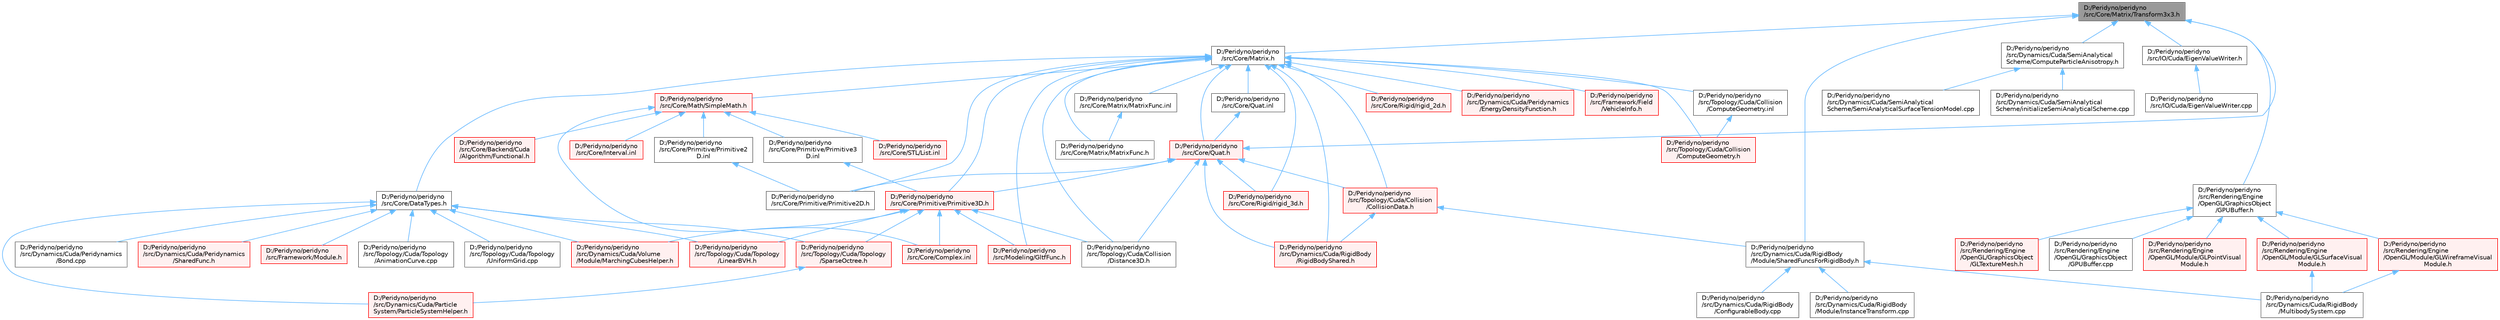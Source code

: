 digraph "D:/Peridyno/peridyno/src/Core/Matrix/Transform3x3.h"
{
 // LATEX_PDF_SIZE
  bgcolor="transparent";
  edge [fontname=Helvetica,fontsize=10,labelfontname=Helvetica,labelfontsize=10];
  node [fontname=Helvetica,fontsize=10,shape=box,height=0.2,width=0.4];
  Node1 [id="Node000001",label="D:/Peridyno/peridyno\l/src/Core/Matrix/Transform3x3.h",height=0.2,width=0.4,color="gray40", fillcolor="grey60", style="filled", fontcolor="black",tooltip=" "];
  Node1 -> Node2 [id="edge1_Node000001_Node000002",dir="back",color="steelblue1",style="solid",tooltip=" "];
  Node2 [id="Node000002",label="D:/Peridyno/peridyno\l/src/Core/Matrix.h",height=0.2,width=0.4,color="grey40", fillcolor="white", style="filled",URL="$_matrix_8h.html",tooltip=" "];
  Node2 -> Node3 [id="edge2_Node000002_Node000003",dir="back",color="steelblue1",style="solid",tooltip=" "];
  Node3 [id="Node000003",label="D:/Peridyno/peridyno\l/src/Core/DataTypes.h",height=0.2,width=0.4,color="grey40", fillcolor="white", style="filled",URL="$_data_types_8h.html",tooltip=" "];
  Node3 -> Node4 [id="edge3_Node000003_Node000004",dir="back",color="steelblue1",style="solid",tooltip=" "];
  Node4 [id="Node000004",label="D:/Peridyno/peridyno\l/src/Dynamics/Cuda/Particle\lSystem/ParticleSystemHelper.h",height=0.2,width=0.4,color="red", fillcolor="#FFF0F0", style="filled",URL="$_particle_system_helper_8h.html",tooltip=" "];
  Node3 -> Node6 [id="edge4_Node000003_Node000006",dir="back",color="steelblue1",style="solid",tooltip=" "];
  Node6 [id="Node000006",label="D:/Peridyno/peridyno\l/src/Dynamics/Cuda/Peridynamics\l/Bond.cpp",height=0.2,width=0.4,color="grey40", fillcolor="white", style="filled",URL="$_bond_8cpp.html",tooltip=" "];
  Node3 -> Node7 [id="edge5_Node000003_Node000007",dir="back",color="steelblue1",style="solid",tooltip=" "];
  Node7 [id="Node000007",label="D:/Peridyno/peridyno\l/src/Dynamics/Cuda/Peridynamics\l/SharedFunc.h",height=0.2,width=0.4,color="red", fillcolor="#FFF0F0", style="filled",URL="$_shared_func_8h.html",tooltip=" "];
  Node3 -> Node10 [id="edge6_Node000003_Node000010",dir="back",color="steelblue1",style="solid",tooltip=" "];
  Node10 [id="Node000010",label="D:/Peridyno/peridyno\l/src/Dynamics/Cuda/Volume\l/Module/MarchingCubesHelper.h",height=0.2,width=0.4,color="red", fillcolor="#FFF0F0", style="filled",URL="$_marching_cubes_helper_8h.html",tooltip=" "];
  Node3 -> Node18 [id="edge7_Node000003_Node000018",dir="back",color="steelblue1",style="solid",tooltip=" "];
  Node18 [id="Node000018",label="D:/Peridyno/peridyno\l/src/Framework/Module.h",height=0.2,width=0.4,color="red", fillcolor="#FFF0F0", style="filled",URL="$_module_8h.html",tooltip=" "];
  Node3 -> Node567 [id="edge8_Node000003_Node000567",dir="back",color="steelblue1",style="solid",tooltip=" "];
  Node567 [id="Node000567",label="D:/Peridyno/peridyno\l/src/Topology/Cuda/Topology\l/AnimationCurve.cpp",height=0.2,width=0.4,color="grey40", fillcolor="white", style="filled",URL="$_animation_curve_8cpp.html",tooltip=" "];
  Node3 -> Node568 [id="edge9_Node000003_Node000568",dir="back",color="steelblue1",style="solid",tooltip=" "];
  Node568 [id="Node000568",label="D:/Peridyno/peridyno\l/src/Topology/Cuda/Topology\l/LinearBVH.h",height=0.2,width=0.4,color="red", fillcolor="#FFF0F0", style="filled",URL="$_linear_b_v_h_8h.html",tooltip=" "];
  Node3 -> Node569 [id="edge10_Node000003_Node000569",dir="back",color="steelblue1",style="solid",tooltip=" "];
  Node569 [id="Node000569",label="D:/Peridyno/peridyno\l/src/Topology/Cuda/Topology\l/SparseOctree.h",height=0.2,width=0.4,color="red", fillcolor="#FFF0F0", style="filled",URL="$_sparse_octree_8h.html",tooltip=" "];
  Node569 -> Node4 [id="edge11_Node000569_Node000004",dir="back",color="steelblue1",style="solid",tooltip=" "];
  Node3 -> Node571 [id="edge12_Node000003_Node000571",dir="back",color="steelblue1",style="solid",tooltip=" "];
  Node571 [id="Node000571",label="D:/Peridyno/peridyno\l/src/Topology/Cuda/Topology\l/UniformGrid.cpp",height=0.2,width=0.4,color="grey40", fillcolor="white", style="filled",URL="$_cuda_2_topology_2_uniform_grid_8cpp.html",tooltip=" "];
  Node2 -> Node572 [id="edge13_Node000002_Node000572",dir="back",color="steelblue1",style="solid",tooltip=" "];
  Node572 [id="Node000572",label="D:/Peridyno/peridyno\l/src/Core/Math/SimpleMath.h",height=0.2,width=0.4,color="red", fillcolor="#FFF0F0", style="filled",URL="$_simple_math_8h.html",tooltip=" "];
  Node572 -> Node573 [id="edge14_Node000572_Node000573",dir="back",color="steelblue1",style="solid",tooltip=" "];
  Node573 [id="Node000573",label="D:/Peridyno/peridyno\l/src/Core/Backend/Cuda\l/Algorithm/Functional.h",height=0.2,width=0.4,color="red", fillcolor="#FFF0F0", style="filled",URL="$_functional_8h.html",tooltip=" "];
  Node572 -> Node576 [id="edge15_Node000572_Node000576",dir="back",color="steelblue1",style="solid",tooltip=" "];
  Node576 [id="Node000576",label="D:/Peridyno/peridyno\l/src/Core/Complex.inl",height=0.2,width=0.4,color="red", fillcolor="#FFF0F0", style="filled",URL="$_complex_8inl.html",tooltip=" "];
  Node572 -> Node580 [id="edge16_Node000572_Node000580",dir="back",color="steelblue1",style="solid",tooltip=" "];
  Node580 [id="Node000580",label="D:/Peridyno/peridyno\l/src/Core/Interval.inl",height=0.2,width=0.4,color="red", fillcolor="#FFF0F0", style="filled",URL="$_interval_8inl.html",tooltip=" "];
  Node572 -> Node582 [id="edge17_Node000572_Node000582",dir="back",color="steelblue1",style="solid",tooltip=" "];
  Node582 [id="Node000582",label="D:/Peridyno/peridyno\l/src/Core/Primitive/Primitive2\lD.inl",height=0.2,width=0.4,color="grey40", fillcolor="white", style="filled",URL="$_primitive2_d_8inl.html",tooltip=" "];
  Node582 -> Node583 [id="edge18_Node000582_Node000583",dir="back",color="steelblue1",style="solid",tooltip=" "];
  Node583 [id="Node000583",label="D:/Peridyno/peridyno\l/src/Core/Primitive/Primitive2D.h",height=0.2,width=0.4,color="grey40", fillcolor="white", style="filled",URL="$_primitive2_d_8h.html",tooltip=" "];
  Node572 -> Node584 [id="edge19_Node000572_Node000584",dir="back",color="steelblue1",style="solid",tooltip=" "];
  Node584 [id="Node000584",label="D:/Peridyno/peridyno\l/src/Core/Primitive/Primitive3\lD.inl",height=0.2,width=0.4,color="grey40", fillcolor="white", style="filled",URL="$_primitive3_d_8inl.html",tooltip=" "];
  Node584 -> Node585 [id="edge20_Node000584_Node000585",dir="back",color="steelblue1",style="solid",tooltip=" "];
  Node585 [id="Node000585",label="D:/Peridyno/peridyno\l/src/Core/Primitive/Primitive3D.h",height=0.2,width=0.4,color="red", fillcolor="#FFF0F0", style="filled",URL="$_primitive3_d_8h.html",tooltip=" "];
  Node585 -> Node576 [id="edge21_Node000585_Node000576",dir="back",color="steelblue1",style="solid",tooltip=" "];
  Node585 -> Node10 [id="edge22_Node000585_Node000010",dir="back",color="steelblue1",style="solid",tooltip=" "];
  Node585 -> Node526 [id="edge23_Node000585_Node000526",dir="back",color="steelblue1",style="solid",tooltip=" "];
  Node526 [id="Node000526",label="D:/Peridyno/peridyno\l/src/Modeling/GltfFunc.h",height=0.2,width=0.4,color="red", fillcolor="#FFF0F0", style="filled",URL="$_gltf_func_8h.html",tooltip=" "];
  Node585 -> Node500 [id="edge24_Node000585_Node000500",dir="back",color="steelblue1",style="solid",tooltip=" "];
  Node500 [id="Node000500",label="D:/Peridyno/peridyno\l/src/Topology/Cuda/Collision\l/Distance3D.h",height=0.2,width=0.4,color="grey40", fillcolor="white", style="filled",URL="$_distance3_d_8h.html",tooltip=" "];
  Node585 -> Node568 [id="edge25_Node000585_Node000568",dir="back",color="steelblue1",style="solid",tooltip=" "];
  Node585 -> Node569 [id="edge26_Node000585_Node000569",dir="back",color="steelblue1",style="solid",tooltip=" "];
  Node572 -> Node593 [id="edge27_Node000572_Node000593",dir="back",color="steelblue1",style="solid",tooltip=" "];
  Node593 [id="Node000593",label="D:/Peridyno/peridyno\l/src/Core/STL/List.inl",height=0.2,width=0.4,color="red", fillcolor="#FFF0F0", style="filled",URL="$_list_8inl.html",tooltip=" "];
  Node2 -> Node700 [id="edge28_Node000002_Node000700",dir="back",color="steelblue1",style="solid",tooltip=" "];
  Node700 [id="Node000700",label="D:/Peridyno/peridyno\l/src/Core/Matrix/MatrixFunc.h",height=0.2,width=0.4,color="grey40", fillcolor="white", style="filled",URL="$_matrix_func_8h.html",tooltip=" "];
  Node2 -> Node701 [id="edge29_Node000002_Node000701",dir="back",color="steelblue1",style="solid",tooltip=" "];
  Node701 [id="Node000701",label="D:/Peridyno/peridyno\l/src/Core/Matrix/MatrixFunc.inl",height=0.2,width=0.4,color="grey40", fillcolor="white", style="filled",URL="$_matrix_func_8inl.html",tooltip=" "];
  Node701 -> Node700 [id="edge30_Node000701_Node000700",dir="back",color="steelblue1",style="solid",tooltip=" "];
  Node2 -> Node583 [id="edge31_Node000002_Node000583",dir="back",color="steelblue1",style="solid",tooltip=" "];
  Node2 -> Node585 [id="edge32_Node000002_Node000585",dir="back",color="steelblue1",style="solid",tooltip=" "];
  Node2 -> Node702 [id="edge33_Node000002_Node000702",dir="back",color="steelblue1",style="solid",tooltip=" "];
  Node702 [id="Node000702",label="D:/Peridyno/peridyno\l/src/Core/Quat.h",height=0.2,width=0.4,color="red", fillcolor="#FFF0F0", style="filled",URL="$_quat_8h.html",tooltip="Implementation of quaternion."];
  Node702 -> Node1 [id="edge34_Node000702_Node000001",dir="back",color="steelblue1",style="solid",tooltip=" "];
  Node702 -> Node583 [id="edge35_Node000702_Node000583",dir="back",color="steelblue1",style="solid",tooltip=" "];
  Node702 -> Node585 [id="edge36_Node000702_Node000585",dir="back",color="steelblue1",style="solid",tooltip=" "];
  Node702 -> Node704 [id="edge37_Node000702_Node000704",dir="back",color="steelblue1",style="solid",tooltip=" "];
  Node704 [id="Node000704",label="D:/Peridyno/peridyno\l/src/Core/Rigid/rigid_3d.h",height=0.2,width=0.4,color="red", fillcolor="#FFF0F0", style="filled",URL="$rigid__3d_8h.html",tooltip=" "];
  Node702 -> Node706 [id="edge38_Node000702_Node000706",dir="back",color="steelblue1",style="solid",tooltip=" "];
  Node706 [id="Node000706",label="D:/Peridyno/peridyno\l/src/Dynamics/Cuda/RigidBody\l/RigidBodyShared.h",height=0.2,width=0.4,color="red", fillcolor="#FFF0F0", style="filled",URL="$_rigid_body_shared_8h.html",tooltip=" "];
  Node702 -> Node707 [id="edge39_Node000702_Node000707",dir="back",color="steelblue1",style="solid",tooltip=" "];
  Node707 [id="Node000707",label="D:/Peridyno/peridyno\l/src/Topology/Cuda/Collision\l/CollisionData.h",height=0.2,width=0.4,color="red", fillcolor="#FFF0F0", style="filled",URL="$_collision_data_8h.html",tooltip=" "];
  Node707 -> Node596 [id="edge40_Node000707_Node000596",dir="back",color="steelblue1",style="solid",tooltip=" "];
  Node596 [id="Node000596",label="D:/Peridyno/peridyno\l/src/Dynamics/Cuda/RigidBody\l/Module/SharedFuncsForRigidBody.h",height=0.2,width=0.4,color="grey40", fillcolor="white", style="filled",URL="$_shared_funcs_for_rigid_body_8h.html",tooltip=" "];
  Node596 -> Node68 [id="edge41_Node000596_Node000068",dir="back",color="steelblue1",style="solid",tooltip=" "];
  Node68 [id="Node000068",label="D:/Peridyno/peridyno\l/src/Dynamics/Cuda/RigidBody\l/ConfigurableBody.cpp",height=0.2,width=0.4,color="grey40", fillcolor="white", style="filled",URL="$_configurable_body_8cpp.html",tooltip=" "];
  Node596 -> Node72 [id="edge42_Node000596_Node000072",dir="back",color="steelblue1",style="solid",tooltip=" "];
  Node72 [id="Node000072",label="D:/Peridyno/peridyno\l/src/Dynamics/Cuda/RigidBody\l/Module/InstanceTransform.cpp",height=0.2,width=0.4,color="grey40", fillcolor="white", style="filled",URL="$_instance_transform_8cpp.html",tooltip=" "];
  Node596 -> Node70 [id="edge43_Node000596_Node000070",dir="back",color="steelblue1",style="solid",tooltip=" "];
  Node70 [id="Node000070",label="D:/Peridyno/peridyno\l/src/Dynamics/Cuda/RigidBody\l/MultibodySystem.cpp",height=0.2,width=0.4,color="grey40", fillcolor="white", style="filled",URL="$_multibody_system_8cpp.html",tooltip=" "];
  Node707 -> Node706 [id="edge44_Node000707_Node000706",dir="back",color="steelblue1",style="solid",tooltip=" "];
  Node702 -> Node500 [id="edge45_Node000702_Node000500",dir="back",color="steelblue1",style="solid",tooltip=" "];
  Node2 -> Node708 [id="edge46_Node000002_Node000708",dir="back",color="steelblue1",style="solid",tooltip=" "];
  Node708 [id="Node000708",label="D:/Peridyno/peridyno\l/src/Core/Quat.inl",height=0.2,width=0.4,color="grey40", fillcolor="white", style="filled",URL="$_quat_8inl.html",tooltip=" "];
  Node708 -> Node702 [id="edge47_Node000708_Node000702",dir="back",color="steelblue1",style="solid",tooltip=" "];
  Node2 -> Node709 [id="edge48_Node000002_Node000709",dir="back",color="steelblue1",style="solid",tooltip=" "];
  Node709 [id="Node000709",label="D:/Peridyno/peridyno\l/src/Core/Rigid/rigid_2d.h",height=0.2,width=0.4,color="red", fillcolor="#FFF0F0", style="filled",URL="$rigid__2d_8h.html",tooltip=" "];
  Node2 -> Node704 [id="edge49_Node000002_Node000704",dir="back",color="steelblue1",style="solid",tooltip=" "];
  Node2 -> Node710 [id="edge50_Node000002_Node000710",dir="back",color="steelblue1",style="solid",tooltip=" "];
  Node710 [id="Node000710",label="D:/Peridyno/peridyno\l/src/Dynamics/Cuda/Peridynamics\l/EnergyDensityFunction.h",height=0.2,width=0.4,color="red", fillcolor="#FFF0F0", style="filled",URL="$_energy_density_function_8h.html",tooltip=" "];
  Node2 -> Node706 [id="edge51_Node000002_Node000706",dir="back",color="steelblue1",style="solid",tooltip=" "];
  Node2 -> Node711 [id="edge52_Node000002_Node000711",dir="back",color="steelblue1",style="solid",tooltip=" "];
  Node711 [id="Node000711",label="D:/Peridyno/peridyno\l/src/Framework/Field\l/VehicleInfo.h",height=0.2,width=0.4,color="red", fillcolor="#FFF0F0", style="filled",URL="$_vehicle_info_8h.html",tooltip=" "];
  Node2 -> Node526 [id="edge53_Node000002_Node000526",dir="back",color="steelblue1",style="solid",tooltip=" "];
  Node2 -> Node707 [id="edge54_Node000002_Node000707",dir="back",color="steelblue1",style="solid",tooltip=" "];
  Node2 -> Node712 [id="edge55_Node000002_Node000712",dir="back",color="steelblue1",style="solid",tooltip=" "];
  Node712 [id="Node000712",label="D:/Peridyno/peridyno\l/src/Topology/Cuda/Collision\l/ComputeGeometry.h",height=0.2,width=0.4,color="red", fillcolor="#FFF0F0", style="filled",URL="$_compute_geometry_8h.html",tooltip=" "];
  Node2 -> Node713 [id="edge56_Node000002_Node000713",dir="back",color="steelblue1",style="solid",tooltip=" "];
  Node713 [id="Node000713",label="D:/Peridyno/peridyno\l/src/Topology/Cuda/Collision\l/ComputeGeometry.inl",height=0.2,width=0.4,color="grey40", fillcolor="white", style="filled",URL="$_compute_geometry_8inl.html",tooltip=" "];
  Node713 -> Node712 [id="edge57_Node000713_Node000712",dir="back",color="steelblue1",style="solid",tooltip=" "];
  Node2 -> Node500 [id="edge58_Node000002_Node000500",dir="back",color="steelblue1",style="solid",tooltip=" "];
  Node1 -> Node596 [id="edge59_Node000001_Node000596",dir="back",color="steelblue1",style="solid",tooltip=" "];
  Node1 -> Node76 [id="edge60_Node000001_Node000076",dir="back",color="steelblue1",style="solid",tooltip=" "];
  Node76 [id="Node000076",label="D:/Peridyno/peridyno\l/src/Dynamics/Cuda/SemiAnalytical\lScheme/ComputeParticleAnisotropy.h",height=0.2,width=0.4,color="grey40", fillcolor="white", style="filled",URL="$_compute_particle_anisotropy_8h.html",tooltip=" "];
  Node76 -> Node43 [id="edge61_Node000076_Node000043",dir="back",color="steelblue1",style="solid",tooltip=" "];
  Node43 [id="Node000043",label="D:/Peridyno/peridyno\l/src/Dynamics/Cuda/SemiAnalytical\lScheme/SemiAnalyticalSurfaceTensionModel.cpp",height=0.2,width=0.4,color="grey40", fillcolor="white", style="filled",URL="$_semi_analytical_surface_tension_model_8cpp.html",tooltip=" "];
  Node76 -> Node62 [id="edge62_Node000076_Node000062",dir="back",color="steelblue1",style="solid",tooltip=" "];
  Node62 [id="Node000062",label="D:/Peridyno/peridyno\l/src/Dynamics/Cuda/SemiAnalytical\lScheme/initializeSemiAnalyticalScheme.cpp",height=0.2,width=0.4,color="grey40", fillcolor="white", style="filled",URL="$initialize_semi_analytical_scheme_8cpp.html",tooltip=" "];
  Node1 -> Node258 [id="edge63_Node000001_Node000258",dir="back",color="steelblue1",style="solid",tooltip=" "];
  Node258 [id="Node000258",label="D:/Peridyno/peridyno\l/src/IO/Cuda/EigenValueWriter.h",height=0.2,width=0.4,color="grey40", fillcolor="white", style="filled",URL="$_eigen_value_writer_8h.html",tooltip=" "];
  Node258 -> Node259 [id="edge64_Node000258_Node000259",dir="back",color="steelblue1",style="solid",tooltip=" "];
  Node259 [id="Node000259",label="D:/Peridyno/peridyno\l/src/IO/Cuda/EigenValueWriter.cpp",height=0.2,width=0.4,color="grey40", fillcolor="white", style="filled",URL="$_eigen_value_writer_8cpp.html",tooltip=" "];
  Node1 -> Node482 [id="edge65_Node000001_Node000482",dir="back",color="steelblue1",style="solid",tooltip=" "];
  Node482 [id="Node000482",label="D:/Peridyno/peridyno\l/src/Rendering/Engine\l/OpenGL/GraphicsObject\l/GPUBuffer.h",height=0.2,width=0.4,color="grey40", fillcolor="white", style="filled",URL="$_g_p_u_buffer_8h.html",tooltip=" "];
  Node482 -> Node483 [id="edge66_Node000482_Node000483",dir="back",color="steelblue1",style="solid",tooltip=" "];
  Node483 [id="Node000483",label="D:/Peridyno/peridyno\l/src/Rendering/Engine\l/OpenGL/GraphicsObject\l/GLTextureMesh.h",height=0.2,width=0.4,color="red", fillcolor="#FFF0F0", style="filled",URL="$_g_l_texture_mesh_8h.html",tooltip=" "];
  Node482 -> Node489 [id="edge67_Node000482_Node000489",dir="back",color="steelblue1",style="solid",tooltip=" "];
  Node489 [id="Node000489",label="D:/Peridyno/peridyno\l/src/Rendering/Engine\l/OpenGL/GraphicsObject\l/GPUBuffer.cpp",height=0.2,width=0.4,color="grey40", fillcolor="white", style="filled",URL="$_g_p_u_buffer_8cpp.html",tooltip=" "];
  Node482 -> Node490 [id="edge68_Node000482_Node000490",dir="back",color="steelblue1",style="solid",tooltip=" "];
  Node490 [id="Node000490",label="D:/Peridyno/peridyno\l/src/Rendering/Engine\l/OpenGL/Module/GLPointVisual\lModule.h",height=0.2,width=0.4,color="red", fillcolor="#FFF0F0", style="filled",URL="$_g_l_point_visual_module_8h.html",tooltip=" "];
  Node482 -> Node492 [id="edge69_Node000482_Node000492",dir="back",color="steelblue1",style="solid",tooltip=" "];
  Node492 [id="Node000492",label="D:/Peridyno/peridyno\l/src/Rendering/Engine\l/OpenGL/Module/GLSurfaceVisual\lModule.h",height=0.2,width=0.4,color="red", fillcolor="#FFF0F0", style="filled",URL="$_g_l_surface_visual_module_8h.html",tooltip=" "];
  Node492 -> Node70 [id="edge70_Node000492_Node000070",dir="back",color="steelblue1",style="solid",tooltip=" "];
  Node482 -> Node496 [id="edge71_Node000482_Node000496",dir="back",color="steelblue1",style="solid",tooltip=" "];
  Node496 [id="Node000496",label="D:/Peridyno/peridyno\l/src/Rendering/Engine\l/OpenGL/Module/GLWireframeVisual\lModule.h",height=0.2,width=0.4,color="red", fillcolor="#FFF0F0", style="filled",URL="$_g_l_wireframe_visual_module_8h.html",tooltip=" "];
  Node496 -> Node70 [id="edge72_Node000496_Node000070",dir="back",color="steelblue1",style="solid",tooltip=" "];
}
